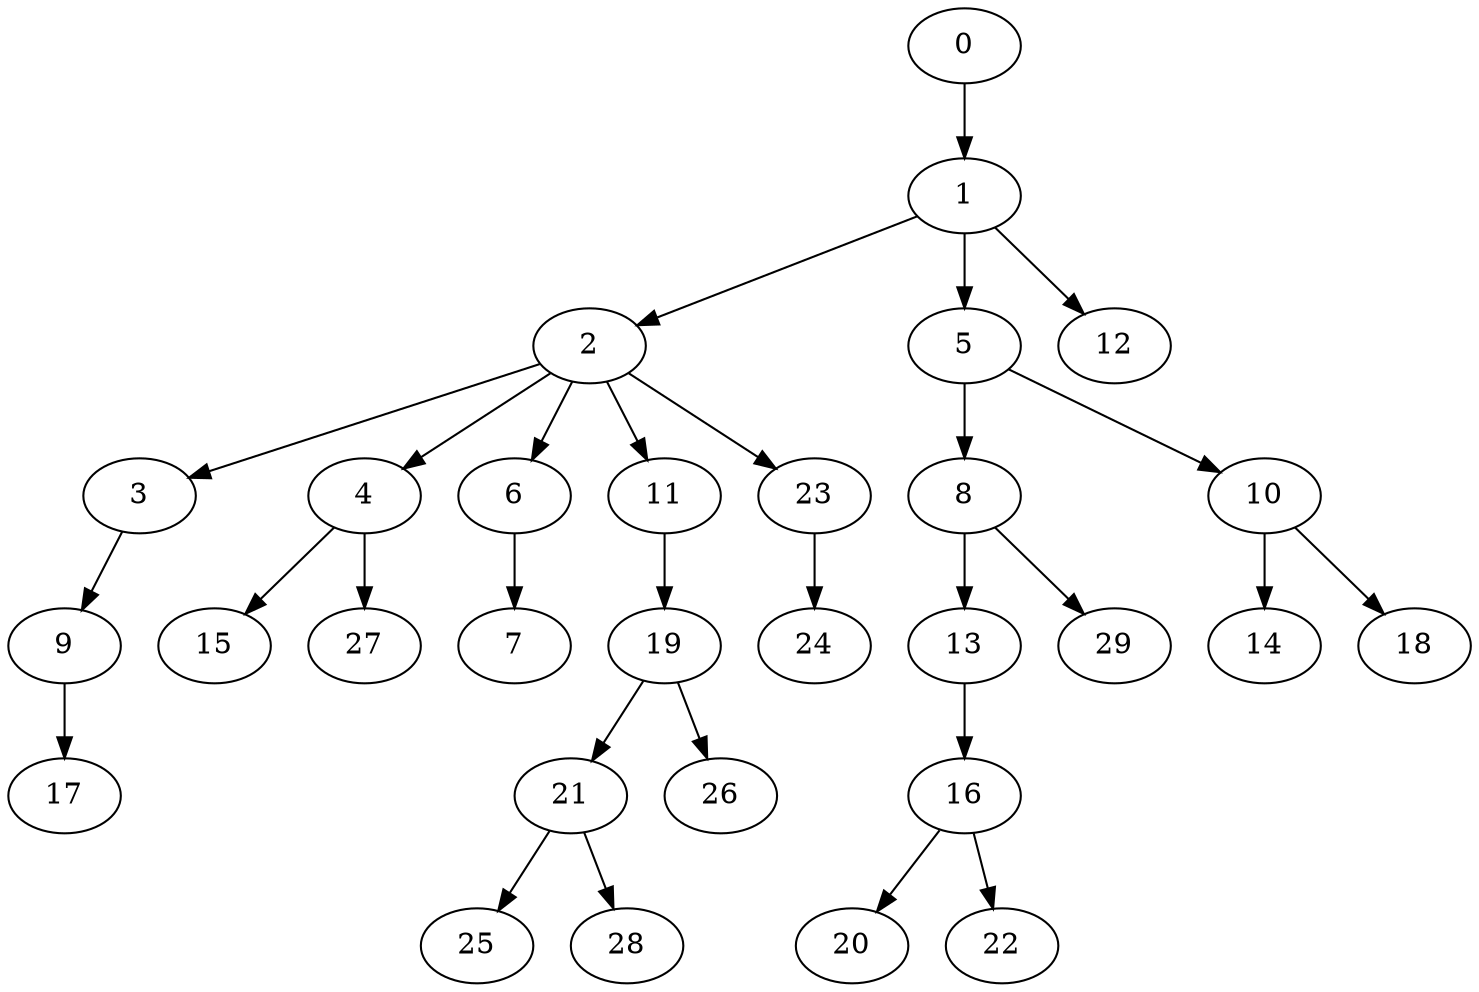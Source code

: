 digraph {
	0 [label=0]
	1 [label=1]
	2 [label=2]
	3 [label=3]
	9 [label=9]
	17 [label=17]
	4 [label=4]
	15 [label=15]
	27 [label=27]
	6 [label=6]
	7 [label=7]
	11 [label=11]
	19 [label=19]
	21 [label=21]
	25 [label=25]
	28 [label=28]
	26 [label=26]
	23 [label=23]
	24 [label=24]
	5 [label=5]
	8 [label=8]
	13 [label=13]
	16 [label=16]
	20 [label=20]
	22 [label=22]
	29 [label=29]
	10 [label=10]
	14 [label=14]
	18 [label=18]
	12 [label=12]
	0 -> 1
	1 -> 2
	2 -> 3
	3 -> 9
	9 -> 17
	2 -> 4
	4 -> 15
	4 -> 27
	2 -> 6
	6 -> 7
	2 -> 11
	11 -> 19
	19 -> 21
	21 -> 25
	21 -> 28
	19 -> 26
	2 -> 23
	23 -> 24
	1 -> 5
	5 -> 8
	8 -> 13
	13 -> 16
	16 -> 20
	16 -> 22
	8 -> 29
	5 -> 10
	10 -> 14
	10 -> 18
	1 -> 12
}
